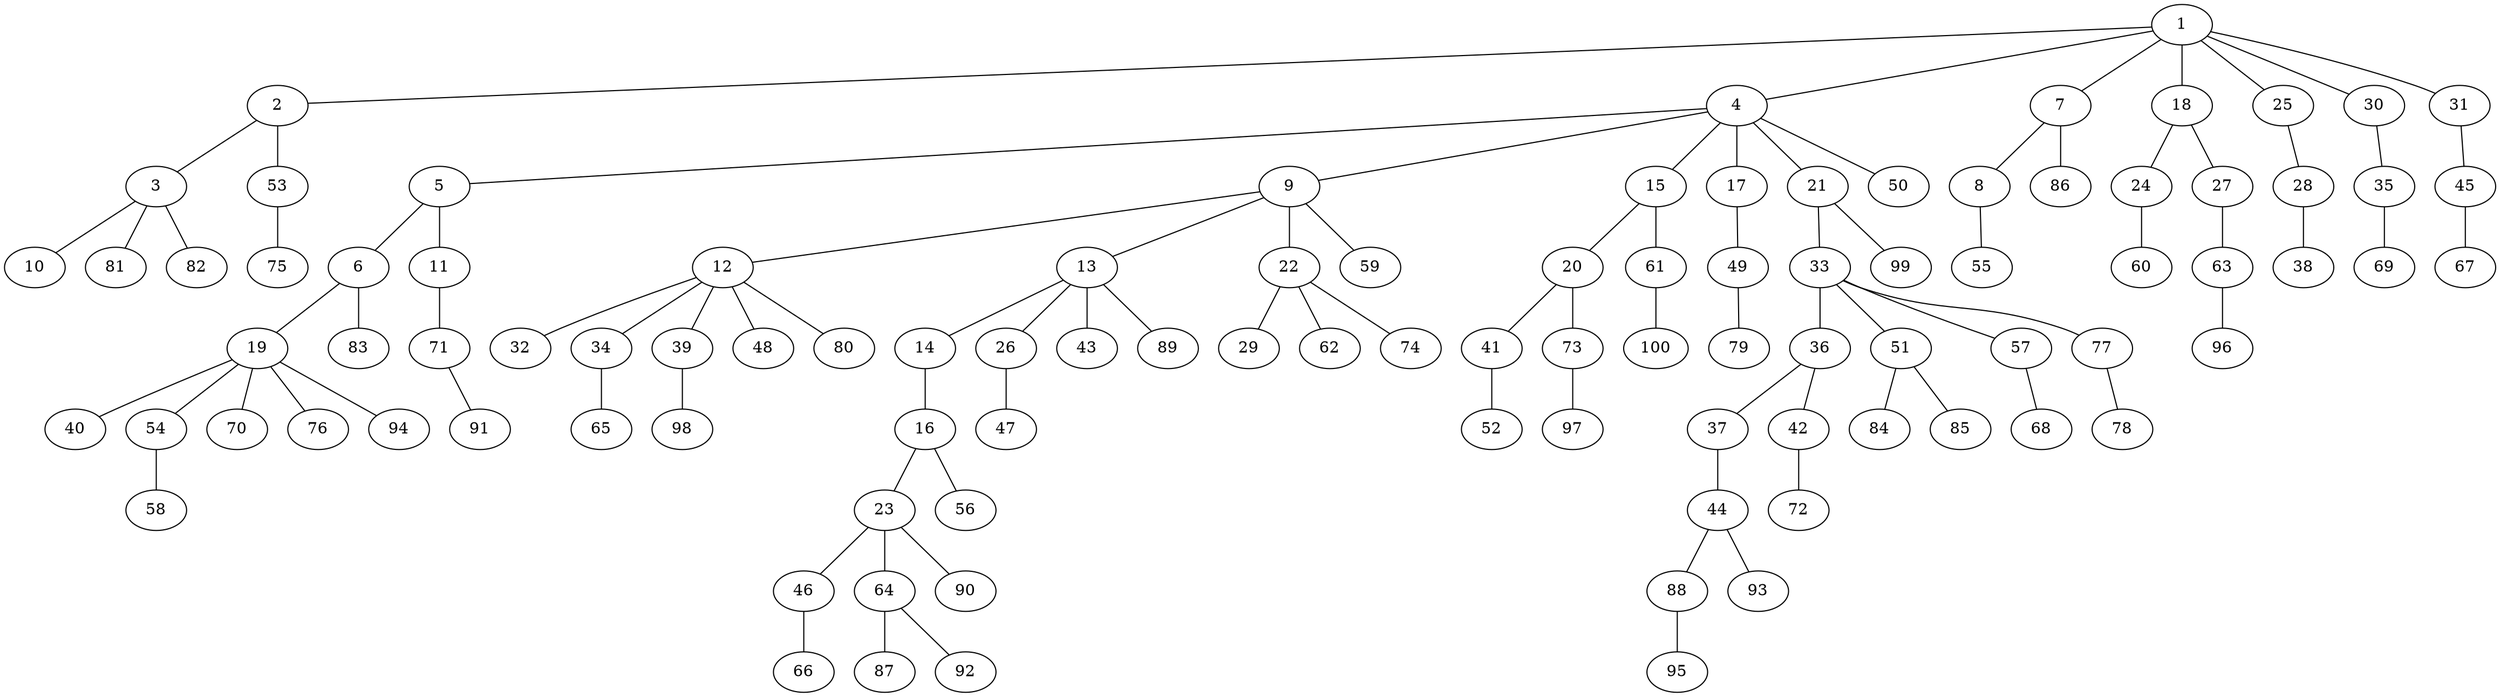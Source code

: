 graph graphname {1--2
1--4
1--7
1--18
1--25
1--30
1--31
2--3
2--53
3--10
3--81
3--82
4--5
4--9
4--15
4--17
4--21
4--50
5--6
5--11
6--19
6--83
7--8
7--86
8--55
9--12
9--13
9--22
9--59
11--71
12--32
12--34
12--39
12--48
12--80
13--14
13--26
13--43
13--89
14--16
15--20
15--61
16--23
16--56
17--49
18--24
18--27
19--40
19--54
19--70
19--76
19--94
20--41
20--73
21--33
21--99
22--29
22--62
22--74
23--46
23--64
23--90
24--60
25--28
26--47
27--63
28--38
30--35
31--45
33--36
33--51
33--57
33--77
34--65
35--69
36--37
36--42
37--44
39--98
41--52
42--72
44--88
44--93
45--67
46--66
49--79
51--84
51--85
53--75
54--58
57--68
61--100
63--96
64--87
64--92
71--91
73--97
77--78
88--95
}